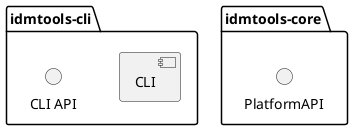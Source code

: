 @startuml

package "idmtools-cli" as cli {
    [CLI]
    () "CLI API" as cli_api
}

package "idmtools-core" as registry {
    () "PlatformAPI" as PlatformAPI
}

@enduml